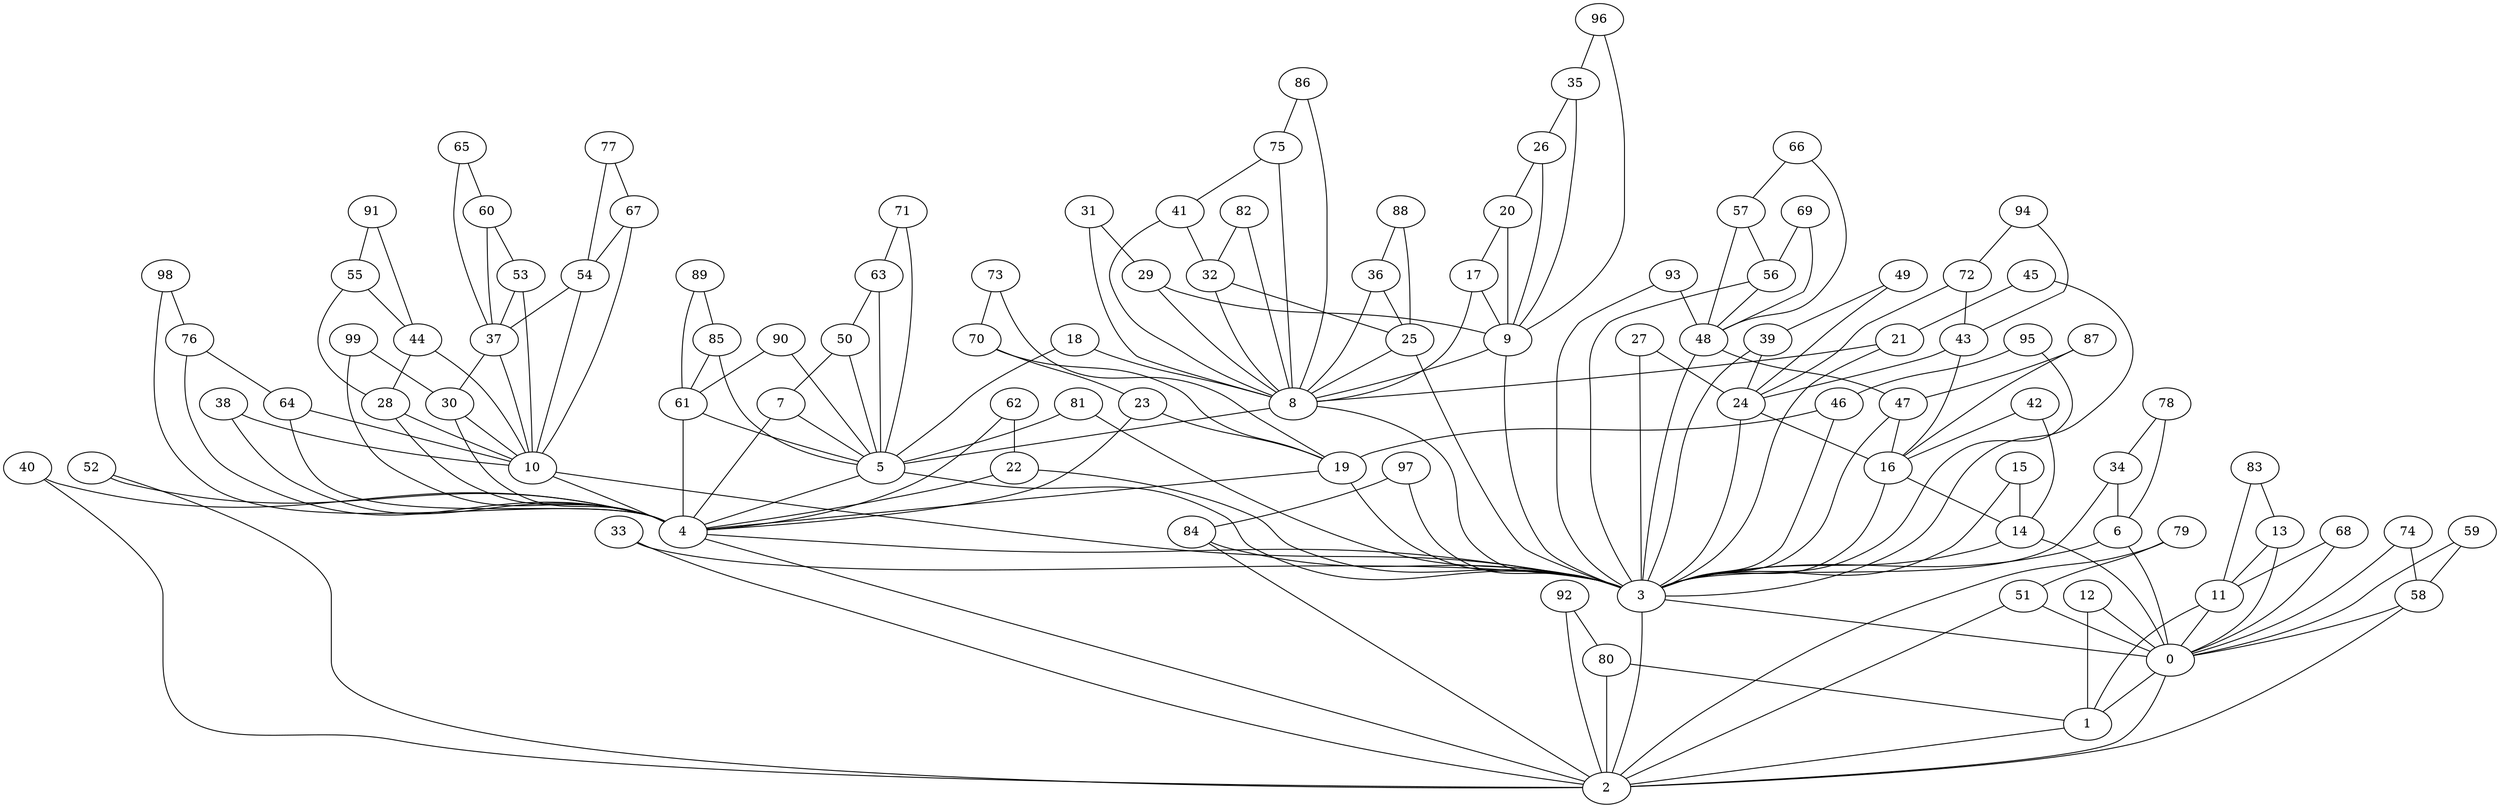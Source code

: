 graph grafoDorogovtsev_100  {
0;
1;
2;
3;
4;
5;
6;
7;
8;
9;
10;
11;
12;
13;
14;
15;
16;
17;
18;
19;
20;
21;
22;
23;
24;
25;
26;
27;
28;
29;
30;
31;
32;
33;
34;
35;
36;
37;
38;
39;
40;
41;
42;
43;
44;
45;
46;
47;
48;
49;
50;
51;
52;
53;
54;
55;
56;
57;
58;
59;
60;
61;
62;
63;
64;
65;
66;
67;
68;
69;
70;
71;
72;
73;
74;
75;
76;
77;
78;
79;
80;
81;
82;
83;
84;
85;
86;
87;
88;
89;
90;
91;
92;
93;
94;
95;
96;
97;
98;
99;
0 -- 1;
0 -- 2;
1 -- 2;
3 -- 0;
3 -- 2;
4 -- 3;
4 -- 2;
5 -- 4;
5 -- 3;
6 -- 3;
6 -- 0;
7 -- 5;
7 -- 4;
8 -- 5;
8 -- 3;
9 -- 8;
9 -- 3;
10 -- 4;
10 -- 3;
11 -- 0;
11 -- 1;
12 -- 0;
12 -- 1;
13 -- 11;
13 -- 0;
14 -- 3;
14 -- 0;
15 -- 14;
15 -- 3;
16 -- 14;
16 -- 3;
17 -- 9;
17 -- 8;
18 -- 8;
18 -- 5;
19 -- 4;
19 -- 3;
20 -- 17;
20 -- 9;
21 -- 8;
21 -- 3;
22 -- 4;
22 -- 3;
23 -- 19;
23 -- 4;
24 -- 16;
24 -- 3;
25 -- 8;
25 -- 3;
26 -- 20;
26 -- 9;
27 -- 24;
27 -- 3;
28 -- 10;
28 -- 4;
29 -- 9;
29 -- 8;
30 -- 10;
30 -- 4;
31 -- 29;
31 -- 8;
32 -- 25;
32 -- 8;
33 -- 3;
33 -- 2;
34 -- 6;
34 -- 3;
35 -- 26;
35 -- 9;
36 -- 25;
36 -- 8;
37 -- 30;
37 -- 10;
38 -- 10;
38 -- 4;
39 -- 24;
39 -- 3;
40 -- 4;
40 -- 2;
41 -- 32;
41 -- 8;
42 -- 16;
42 -- 14;
43 -- 24;
43 -- 16;
44 -- 28;
44 -- 10;
45 -- 21;
45 -- 3;
46 -- 19;
46 -- 3;
47 -- 16;
47 -- 3;
48 -- 47;
48 -- 3;
49 -- 39;
49 -- 24;
50 -- 7;
50 -- 5;
51 -- 0;
51 -- 2;
52 -- 4;
52 -- 2;
53 -- 37;
53 -- 10;
54 -- 37;
54 -- 10;
55 -- 44;
55 -- 28;
56 -- 48;
56 -- 3;
57 -- 56;
57 -- 48;
58 -- 0;
58 -- 2;
59 -- 58;
59 -- 0;
60 -- 53;
60 -- 37;
61 -- 5;
61 -- 4;
62 -- 22;
62 -- 4;
63 -- 50;
63 -- 5;
64 -- 10;
64 -- 4;
65 -- 60;
65 -- 37;
66 -- 57;
66 -- 48;
67 -- 54;
67 -- 10;
68 -- 11;
68 -- 0;
69 -- 56;
69 -- 48;
70 -- 23;
70 -- 19;
71 -- 63;
71 -- 5;
72 -- 43;
72 -- 24;
73 -- 70;
73 -- 19;
74 -- 58;
74 -- 0;
75 -- 41;
75 -- 8;
76 -- 64;
76 -- 4;
77 -- 67;
77 -- 54;
78 -- 34;
78 -- 6;
79 -- 51;
79 -- 2;
80 -- 1;
80 -- 2;
81 -- 5;
81 -- 3;
82 -- 32;
82 -- 8;
83 -- 13;
83 -- 11;
84 -- 3;
84 -- 2;
85 -- 61;
85 -- 5;
86 -- 75;
86 -- 8;
87 -- 47;
87 -- 16;
88 -- 36;
88 -- 25;
89 -- 85;
89 -- 61;
90 -- 61;
90 -- 5;
91 -- 55;
91 -- 44;
92 -- 80;
92 -- 2;
93 -- 48;
93 -- 3;
94 -- 72;
94 -- 43;
95 -- 46;
95 -- 3;
96 -- 35;
96 -- 9;
97 -- 84;
97 -- 3;
98 -- 76;
98 -- 4;
99 -- 30;
99 -- 4;
}